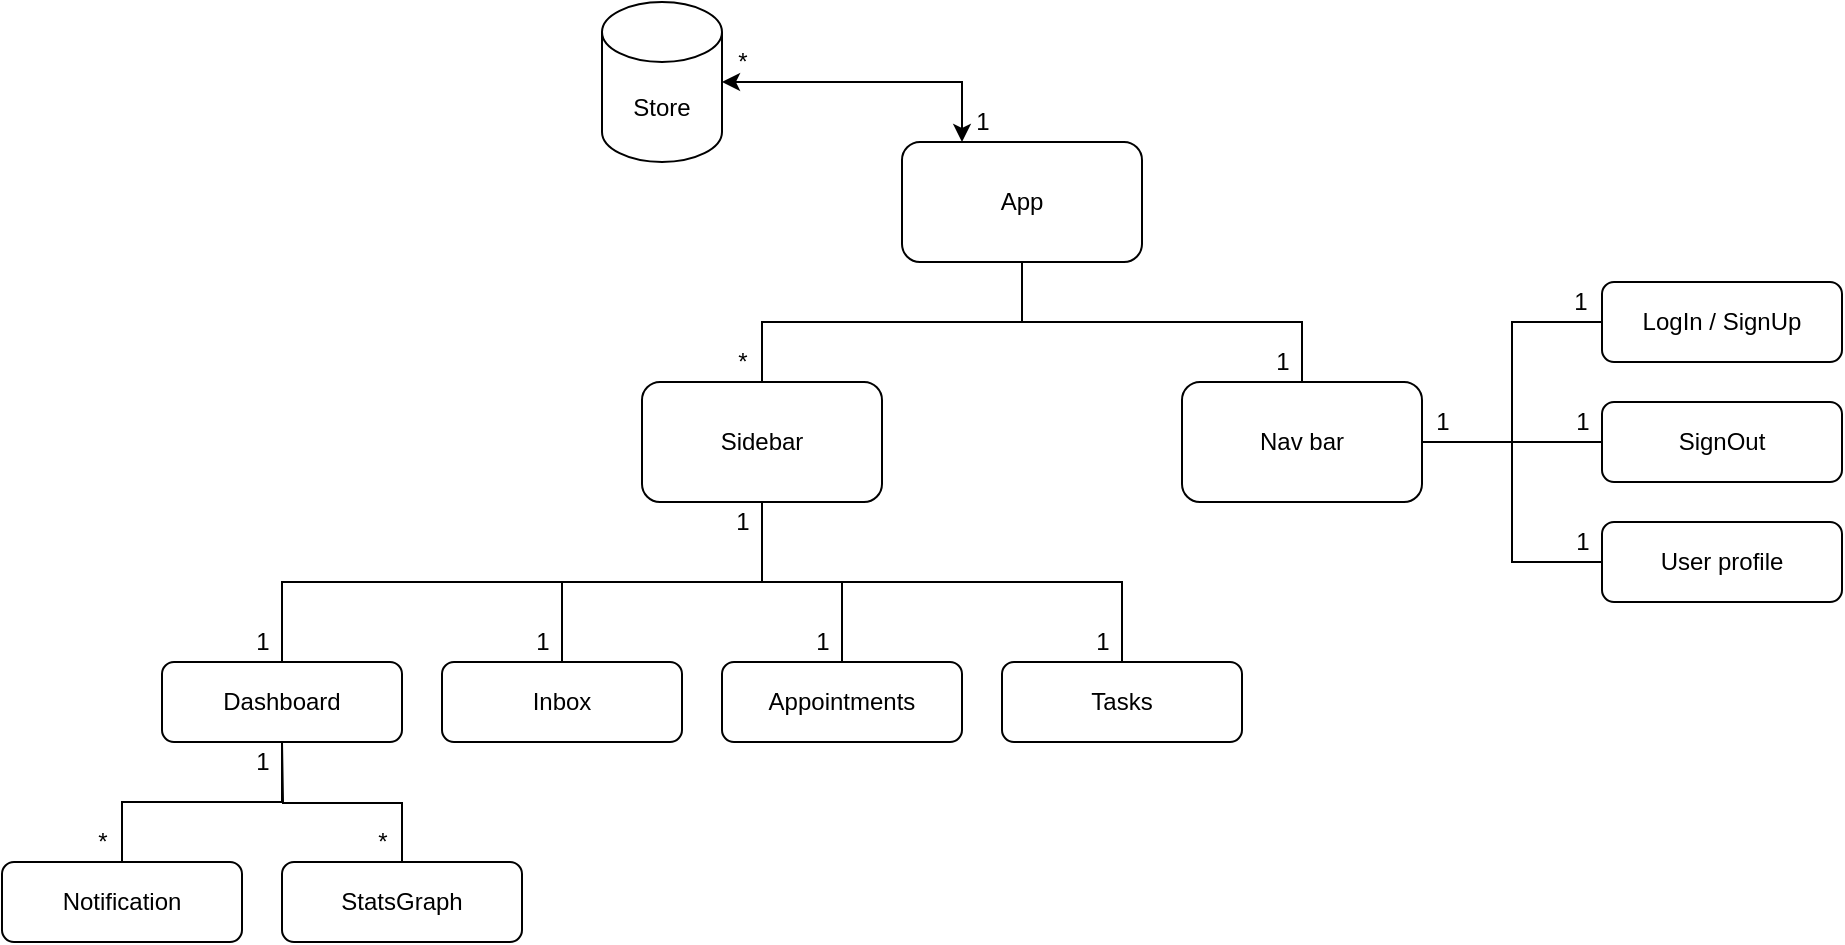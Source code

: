 <mxfile version="16.1.2" type="device"><diagram id="pnW4RJUh1y0-BgwvNeCk" name="Page-1"><mxGraphModel dx="1314" dy="1124" grid="1" gridSize="10" guides="1" tooltips="1" connect="1" arrows="1" fold="1" page="1" pageScale="1" pageWidth="1100" pageHeight="850" math="0" shadow="0"><root><mxCell id="0"/><mxCell id="1" parent="0"/><mxCell id="5aPsQx6Y8apsw-u8vKCa-23" style="edgeStyle=orthogonalEdgeStyle;rounded=0;orthogonalLoop=1;jettySize=auto;html=1;exitX=0.5;exitY=1;exitDx=0;exitDy=0;entryX=0.5;entryY=0;entryDx=0;entryDy=0;endArrow=none;endFill=0;" edge="1" parent="1" source="5aPsQx6Y8apsw-u8vKCa-2" target="5aPsQx6Y8apsw-u8vKCa-3"><mxGeometry relative="1" as="geometry"/></mxCell><mxCell id="5aPsQx6Y8apsw-u8vKCa-24" style="edgeStyle=orthogonalEdgeStyle;rounded=0;orthogonalLoop=1;jettySize=auto;html=1;exitX=0.5;exitY=1;exitDx=0;exitDy=0;entryX=0.5;entryY=0;entryDx=0;entryDy=0;endArrow=none;endFill=0;" edge="1" parent="1" source="5aPsQx6Y8apsw-u8vKCa-2" target="5aPsQx6Y8apsw-u8vKCa-9"><mxGeometry relative="1" as="geometry"/></mxCell><mxCell id="5aPsQx6Y8apsw-u8vKCa-2" value="App" style="rounded=1;whiteSpace=wrap;html=1;" vertex="1" parent="1"><mxGeometry x="530" y="220" width="120" height="60" as="geometry"/></mxCell><mxCell id="5aPsQx6Y8apsw-u8vKCa-18" style="edgeStyle=orthogonalEdgeStyle;rounded=0;orthogonalLoop=1;jettySize=auto;html=1;exitX=0.5;exitY=1;exitDx=0;exitDy=0;entryX=0.5;entryY=0;entryDx=0;entryDy=0;endArrow=none;endFill=0;" edge="1" parent="1" source="5aPsQx6Y8apsw-u8vKCa-3" target="5aPsQx6Y8apsw-u8vKCa-8"><mxGeometry relative="1" as="geometry"/></mxCell><mxCell id="5aPsQx6Y8apsw-u8vKCa-19" style="edgeStyle=orthogonalEdgeStyle;rounded=0;orthogonalLoop=1;jettySize=auto;html=1;exitX=0.5;exitY=1;exitDx=0;exitDy=0;entryX=0.5;entryY=0;entryDx=0;entryDy=0;endArrow=none;endFill=0;" edge="1" parent="1" source="5aPsQx6Y8apsw-u8vKCa-3" target="5aPsQx6Y8apsw-u8vKCa-4"><mxGeometry relative="1" as="geometry"/></mxCell><mxCell id="5aPsQx6Y8apsw-u8vKCa-20" style="edgeStyle=orthogonalEdgeStyle;rounded=0;orthogonalLoop=1;jettySize=auto;html=1;exitX=0.5;exitY=1;exitDx=0;exitDy=0;endArrow=none;endFill=0;" edge="1" parent="1" source="5aPsQx6Y8apsw-u8vKCa-3" target="5aPsQx6Y8apsw-u8vKCa-16"><mxGeometry relative="1" as="geometry"/></mxCell><mxCell id="5aPsQx6Y8apsw-u8vKCa-3" value="Sidebar" style="rounded=1;whiteSpace=wrap;html=1;" vertex="1" parent="1"><mxGeometry x="400" y="340" width="120" height="60" as="geometry"/></mxCell><mxCell id="5aPsQx6Y8apsw-u8vKCa-4" value="Appointments" style="rounded=1;whiteSpace=wrap;html=1;" vertex="1" parent="1"><mxGeometry x="440" y="480" width="120" height="40" as="geometry"/></mxCell><mxCell id="5aPsQx6Y8apsw-u8vKCa-21" style="edgeStyle=orthogonalEdgeStyle;rounded=0;orthogonalLoop=1;jettySize=auto;html=1;exitX=0.5;exitY=0;exitDx=0;exitDy=0;entryX=0.5;entryY=1;entryDx=0;entryDy=0;endArrow=none;endFill=0;" edge="1" parent="1" source="5aPsQx6Y8apsw-u8vKCa-5" target="5aPsQx6Y8apsw-u8vKCa-12"><mxGeometry relative="1" as="geometry"/></mxCell><mxCell id="5aPsQx6Y8apsw-u8vKCa-5" value="Notification" style="rounded=1;whiteSpace=wrap;html=1;" vertex="1" parent="1"><mxGeometry x="80" y="580" width="120" height="40" as="geometry"/></mxCell><mxCell id="5aPsQx6Y8apsw-u8vKCa-32" style="edgeStyle=orthogonalEdgeStyle;rounded=0;orthogonalLoop=1;jettySize=auto;html=1;exitX=1;exitY=0.5;exitDx=0;exitDy=0;exitPerimeter=0;entryX=0.25;entryY=0;entryDx=0;entryDy=0;endArrow=classic;endFill=1;startArrow=classic;startFill=1;" edge="1" parent="1" source="5aPsQx6Y8apsw-u8vKCa-7" target="5aPsQx6Y8apsw-u8vKCa-2"><mxGeometry relative="1" as="geometry"/></mxCell><mxCell id="5aPsQx6Y8apsw-u8vKCa-7" value="Store" style="shape=cylinder3;whiteSpace=wrap;html=1;boundedLbl=1;backgroundOutline=1;size=15;" vertex="1" parent="1"><mxGeometry x="380" y="150" width="60" height="80" as="geometry"/></mxCell><mxCell id="5aPsQx6Y8apsw-u8vKCa-8" value="Inbox" style="rounded=1;whiteSpace=wrap;html=1;" vertex="1" parent="1"><mxGeometry x="300" y="480" width="120" height="40" as="geometry"/></mxCell><mxCell id="5aPsQx6Y8apsw-u8vKCa-25" style="edgeStyle=orthogonalEdgeStyle;rounded=0;orthogonalLoop=1;jettySize=auto;html=1;exitX=1;exitY=0.5;exitDx=0;exitDy=0;entryX=0;entryY=0.5;entryDx=0;entryDy=0;endArrow=none;endFill=0;" edge="1" parent="1" source="5aPsQx6Y8apsw-u8vKCa-9" target="5aPsQx6Y8apsw-u8vKCa-10"><mxGeometry relative="1" as="geometry"/></mxCell><mxCell id="5aPsQx6Y8apsw-u8vKCa-26" style="edgeStyle=orthogonalEdgeStyle;rounded=0;orthogonalLoop=1;jettySize=auto;html=1;exitX=1;exitY=0.5;exitDx=0;exitDy=0;entryX=0;entryY=0.5;entryDx=0;entryDy=0;endArrow=none;endFill=0;" edge="1" parent="1" source="5aPsQx6Y8apsw-u8vKCa-9" target="5aPsQx6Y8apsw-u8vKCa-14"><mxGeometry relative="1" as="geometry"/></mxCell><mxCell id="5aPsQx6Y8apsw-u8vKCa-27" style="edgeStyle=orthogonalEdgeStyle;rounded=0;orthogonalLoop=1;jettySize=auto;html=1;exitX=1;exitY=0.5;exitDx=0;exitDy=0;entryX=0;entryY=0.5;entryDx=0;entryDy=0;endArrow=none;endFill=0;" edge="1" parent="1" source="5aPsQx6Y8apsw-u8vKCa-9" target="5aPsQx6Y8apsw-u8vKCa-11"><mxGeometry relative="1" as="geometry"/></mxCell><mxCell id="5aPsQx6Y8apsw-u8vKCa-9" value="Nav bar" style="rounded=1;whiteSpace=wrap;html=1;" vertex="1" parent="1"><mxGeometry x="670" y="340" width="120" height="60" as="geometry"/></mxCell><mxCell id="5aPsQx6Y8apsw-u8vKCa-10" value="LogIn / SignUp" style="rounded=1;whiteSpace=wrap;html=1;" vertex="1" parent="1"><mxGeometry x="880" y="290" width="120" height="40" as="geometry"/></mxCell><mxCell id="5aPsQx6Y8apsw-u8vKCa-11" value="User profile" style="rounded=1;whiteSpace=wrap;html=1;" vertex="1" parent="1"><mxGeometry x="880" y="410" width="120" height="40" as="geometry"/></mxCell><mxCell id="5aPsQx6Y8apsw-u8vKCa-17" style="edgeStyle=orthogonalEdgeStyle;rounded=0;orthogonalLoop=1;jettySize=auto;html=1;exitX=0.5;exitY=0;exitDx=0;exitDy=0;entryX=0.5;entryY=1;entryDx=0;entryDy=0;endArrow=none;endFill=0;" edge="1" parent="1" source="5aPsQx6Y8apsw-u8vKCa-12" target="5aPsQx6Y8apsw-u8vKCa-3"><mxGeometry relative="1" as="geometry"/></mxCell><mxCell id="5aPsQx6Y8apsw-u8vKCa-12" value="Dashboard" style="rounded=1;whiteSpace=wrap;html=1;" vertex="1" parent="1"><mxGeometry x="160" y="480" width="120" height="40" as="geometry"/></mxCell><mxCell id="5aPsQx6Y8apsw-u8vKCa-14" value="SignOut" style="rounded=1;whiteSpace=wrap;html=1;" vertex="1" parent="1"><mxGeometry x="880" y="350" width="120" height="40" as="geometry"/></mxCell><mxCell id="5aPsQx6Y8apsw-u8vKCa-22" style="edgeStyle=orthogonalEdgeStyle;rounded=0;orthogonalLoop=1;jettySize=auto;html=1;exitX=0.5;exitY=0;exitDx=0;exitDy=0;endArrow=none;endFill=0;" edge="1" parent="1" source="5aPsQx6Y8apsw-u8vKCa-15"><mxGeometry relative="1" as="geometry"><mxPoint x="220" y="520" as="targetPoint"/></mxGeometry></mxCell><mxCell id="5aPsQx6Y8apsw-u8vKCa-15" value="StatsGraph" style="rounded=1;whiteSpace=wrap;html=1;" vertex="1" parent="1"><mxGeometry x="220" y="580" width="120" height="40" as="geometry"/></mxCell><mxCell id="5aPsQx6Y8apsw-u8vKCa-16" value="Tasks" style="rounded=1;whiteSpace=wrap;html=1;" vertex="1" parent="1"><mxGeometry x="580" y="480" width="120" height="40" as="geometry"/></mxCell><mxCell id="5aPsQx6Y8apsw-u8vKCa-28" value="1" style="text;html=1;align=center;verticalAlign=middle;resizable=0;points=[];autosize=1;strokeColor=none;fillColor=none;" vertex="1" parent="1"><mxGeometry x="790" y="350" width="20" height="20" as="geometry"/></mxCell><mxCell id="5aPsQx6Y8apsw-u8vKCa-29" value="1" style="text;html=1;align=center;verticalAlign=middle;resizable=0;points=[];autosize=1;strokeColor=none;fillColor=none;" vertex="1" parent="1"><mxGeometry x="859" y="290" width="20" height="20" as="geometry"/></mxCell><mxCell id="5aPsQx6Y8apsw-u8vKCa-30" value="1" style="text;html=1;align=center;verticalAlign=middle;resizable=0;points=[];autosize=1;strokeColor=none;fillColor=none;" vertex="1" parent="1"><mxGeometry x="860" y="350" width="20" height="20" as="geometry"/></mxCell><mxCell id="5aPsQx6Y8apsw-u8vKCa-31" value="1" style="text;html=1;align=center;verticalAlign=middle;resizable=0;points=[];autosize=1;strokeColor=none;fillColor=none;" vertex="1" parent="1"><mxGeometry x="860" y="410" width="20" height="20" as="geometry"/></mxCell><mxCell id="5aPsQx6Y8apsw-u8vKCa-33" value="*" style="text;html=1;align=center;verticalAlign=middle;resizable=0;points=[];autosize=1;strokeColor=none;fillColor=none;" vertex="1" parent="1"><mxGeometry x="440" y="170" width="20" height="20" as="geometry"/></mxCell><mxCell id="5aPsQx6Y8apsw-u8vKCa-34" value="1" style="text;html=1;align=center;verticalAlign=middle;resizable=0;points=[];autosize=1;strokeColor=none;fillColor=none;" vertex="1" parent="1"><mxGeometry x="560" y="200" width="20" height="20" as="geometry"/></mxCell><mxCell id="5aPsQx6Y8apsw-u8vKCa-35" value="*" style="text;html=1;align=center;verticalAlign=middle;resizable=0;points=[];autosize=1;strokeColor=none;fillColor=none;" vertex="1" parent="1"><mxGeometry x="440" y="320" width="20" height="20" as="geometry"/></mxCell><mxCell id="5aPsQx6Y8apsw-u8vKCa-36" value="1" style="text;html=1;align=center;verticalAlign=middle;resizable=0;points=[];autosize=1;strokeColor=none;fillColor=none;" vertex="1" parent="1"><mxGeometry x="710" y="320" width="20" height="20" as="geometry"/></mxCell><mxCell id="5aPsQx6Y8apsw-u8vKCa-37" value="1" style="text;html=1;align=center;verticalAlign=middle;resizable=0;points=[];autosize=1;strokeColor=none;fillColor=none;" vertex="1" parent="1"><mxGeometry x="440" y="400" width="20" height="20" as="geometry"/></mxCell><mxCell id="5aPsQx6Y8apsw-u8vKCa-38" value="1" style="text;html=1;align=center;verticalAlign=middle;resizable=0;points=[];autosize=1;strokeColor=none;fillColor=none;" vertex="1" parent="1"><mxGeometry x="200" y="460" width="20" height="20" as="geometry"/></mxCell><mxCell id="5aPsQx6Y8apsw-u8vKCa-39" value="1" style="text;html=1;align=center;verticalAlign=middle;resizable=0;points=[];autosize=1;strokeColor=none;fillColor=none;" vertex="1" parent="1"><mxGeometry x="340" y="460" width="20" height="20" as="geometry"/></mxCell><mxCell id="5aPsQx6Y8apsw-u8vKCa-41" value="1" style="text;html=1;align=center;verticalAlign=middle;resizable=0;points=[];autosize=1;strokeColor=none;fillColor=none;" vertex="1" parent="1"><mxGeometry x="480" y="460" width="20" height="20" as="geometry"/></mxCell><mxCell id="5aPsQx6Y8apsw-u8vKCa-42" value="1" style="text;html=1;align=center;verticalAlign=middle;resizable=0;points=[];autosize=1;strokeColor=none;fillColor=none;" vertex="1" parent="1"><mxGeometry x="620" y="460" width="20" height="20" as="geometry"/></mxCell><mxCell id="5aPsQx6Y8apsw-u8vKCa-43" value="*" style="text;html=1;align=center;verticalAlign=middle;resizable=0;points=[];autosize=1;strokeColor=none;fillColor=none;" vertex="1" parent="1"><mxGeometry x="120" y="560" width="20" height="20" as="geometry"/></mxCell><mxCell id="5aPsQx6Y8apsw-u8vKCa-44" value="*" style="text;html=1;align=center;verticalAlign=middle;resizable=0;points=[];autosize=1;strokeColor=none;fillColor=none;" vertex="1" parent="1"><mxGeometry x="260" y="560" width="20" height="20" as="geometry"/></mxCell><mxCell id="5aPsQx6Y8apsw-u8vKCa-45" value="1" style="text;html=1;align=center;verticalAlign=middle;resizable=0;points=[];autosize=1;strokeColor=none;fillColor=none;" vertex="1" parent="1"><mxGeometry x="200" y="520" width="20" height="20" as="geometry"/></mxCell></root></mxGraphModel></diagram></mxfile>